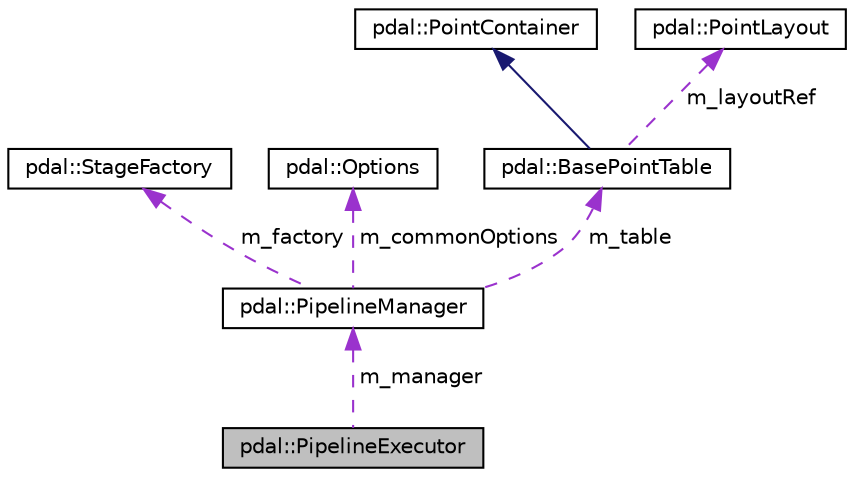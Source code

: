 digraph "pdal::PipelineExecutor"
{
  edge [fontname="Helvetica",fontsize="10",labelfontname="Helvetica",labelfontsize="10"];
  node [fontname="Helvetica",fontsize="10",shape=record];
  Node1 [label="pdal::PipelineExecutor",height=0.2,width=0.4,color="black", fillcolor="grey75", style="filled", fontcolor="black"];
  Node2 -> Node1 [dir="back",color="darkorchid3",fontsize="10",style="dashed",label=" m_manager" ,fontname="Helvetica"];
  Node2 [label="pdal::PipelineManager",height=0.2,width=0.4,color="black", fillcolor="white", style="filled",URL="$classpdal_1_1PipelineManager.html"];
  Node3 -> Node2 [dir="back",color="darkorchid3",fontsize="10",style="dashed",label=" m_factory" ,fontname="Helvetica"];
  Node3 [label="pdal::StageFactory",height=0.2,width=0.4,color="black", fillcolor="white", style="filled",URL="$classpdal_1_1StageFactory.html"];
  Node4 -> Node2 [dir="back",color="darkorchid3",fontsize="10",style="dashed",label=" m_commonOptions" ,fontname="Helvetica"];
  Node4 [label="pdal::Options",height=0.2,width=0.4,color="black", fillcolor="white", style="filled",URL="$classpdal_1_1Options.html"];
  Node5 -> Node2 [dir="back",color="darkorchid3",fontsize="10",style="dashed",label=" m_table" ,fontname="Helvetica"];
  Node5 [label="pdal::BasePointTable",height=0.2,width=0.4,color="black", fillcolor="white", style="filled",URL="$classpdal_1_1BasePointTable.html"];
  Node6 -> Node5 [dir="back",color="midnightblue",fontsize="10",style="solid",fontname="Helvetica"];
  Node6 [label="pdal::PointContainer",height=0.2,width=0.4,color="black", fillcolor="white", style="filled",URL="$classpdal_1_1PointContainer.html"];
  Node7 -> Node5 [dir="back",color="darkorchid3",fontsize="10",style="dashed",label=" m_layoutRef" ,fontname="Helvetica"];
  Node7 [label="pdal::PointLayout",height=0.2,width=0.4,color="black", fillcolor="white", style="filled",URL="$classpdal_1_1PointLayout.html"];
}
